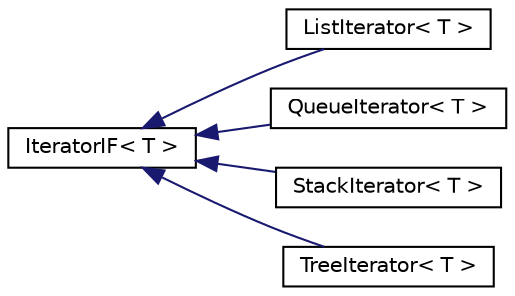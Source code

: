 digraph G
{
  edge [fontname="Helvetica",fontsize="10",labelfontname="Helvetica",labelfontsize="10"];
  node [fontname="Helvetica",fontsize="10",shape=record];
  rankdir="LR";
  Node1 [label="IteratorIF\< T \>",height=0.2,width=0.4,color="black", fillcolor="white", style="filled",URL="$d3/dcc/interfaceIteratorIF_3_01T_01_4.html"];
  Node1 -> Node2 [dir="back",color="midnightblue",fontsize="10",style="solid",fontname="Helvetica"];
  Node2 [label="ListIterator\< T \>",height=0.2,width=0.4,color="black", fillcolor="white", style="filled",URL="$db/d2c/classListIterator_3_01T_01_4.html"];
  Node1 -> Node3 [dir="back",color="midnightblue",fontsize="10",style="solid",fontname="Helvetica"];
  Node3 [label="QueueIterator\< T \>",height=0.2,width=0.4,color="black", fillcolor="white", style="filled",URL="$d3/d18/classQueueIterator_3_01T_01_4.html"];
  Node1 -> Node4 [dir="back",color="midnightblue",fontsize="10",style="solid",fontname="Helvetica"];
  Node4 [label="StackIterator\< T \>",height=0.2,width=0.4,color="black", fillcolor="white", style="filled",URL="$d0/d18/classStackIterator_3_01T_01_4.html"];
  Node1 -> Node5 [dir="back",color="midnightblue",fontsize="10",style="solid",fontname="Helvetica"];
  Node5 [label="TreeIterator\< T \>",height=0.2,width=0.4,color="black", fillcolor="white", style="filled",URL="$d3/dc8/classTreeIterator_3_01T_01_4.html"];
}
